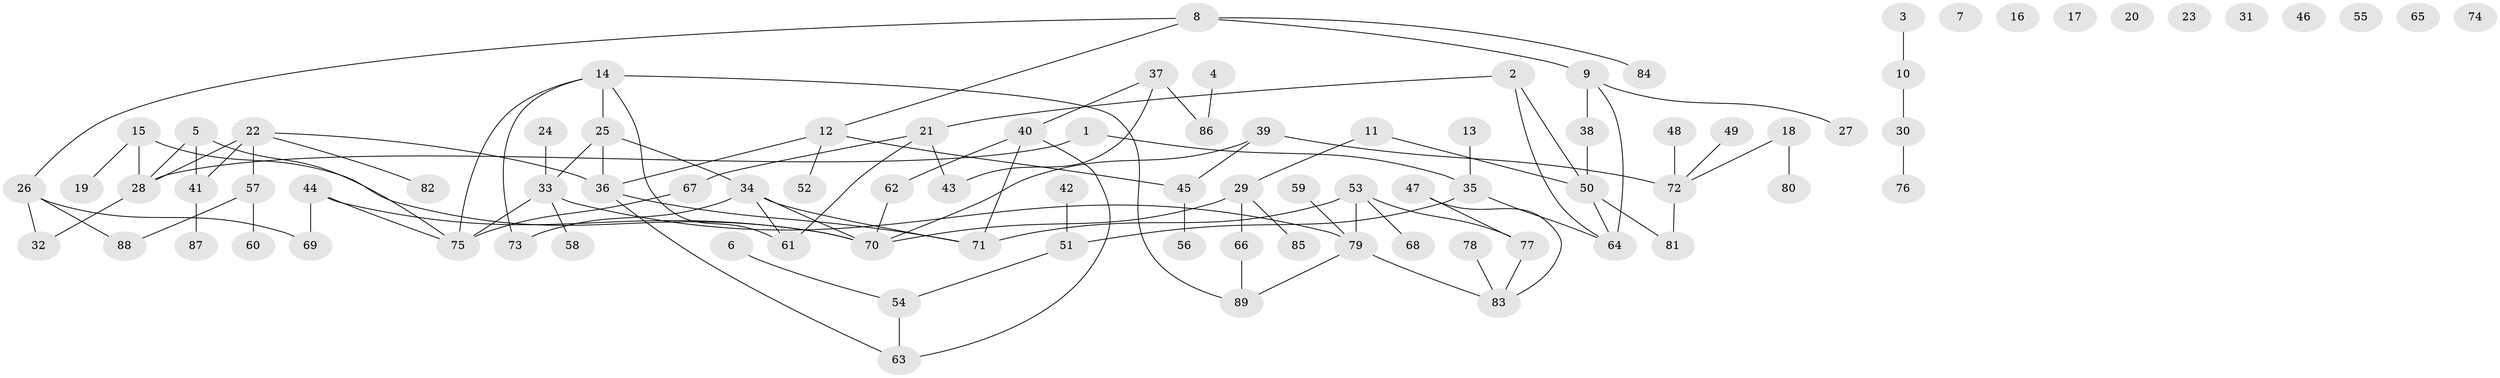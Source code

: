 // Generated by graph-tools (version 1.1) at 2025/33/03/09/25 02:33:30]
// undirected, 89 vertices, 105 edges
graph export_dot {
graph [start="1"]
  node [color=gray90,style=filled];
  1;
  2;
  3;
  4;
  5;
  6;
  7;
  8;
  9;
  10;
  11;
  12;
  13;
  14;
  15;
  16;
  17;
  18;
  19;
  20;
  21;
  22;
  23;
  24;
  25;
  26;
  27;
  28;
  29;
  30;
  31;
  32;
  33;
  34;
  35;
  36;
  37;
  38;
  39;
  40;
  41;
  42;
  43;
  44;
  45;
  46;
  47;
  48;
  49;
  50;
  51;
  52;
  53;
  54;
  55;
  56;
  57;
  58;
  59;
  60;
  61;
  62;
  63;
  64;
  65;
  66;
  67;
  68;
  69;
  70;
  71;
  72;
  73;
  74;
  75;
  76;
  77;
  78;
  79;
  80;
  81;
  82;
  83;
  84;
  85;
  86;
  87;
  88;
  89;
  1 -- 28;
  1 -- 35;
  2 -- 21;
  2 -- 50;
  2 -- 64;
  3 -- 10;
  4 -- 86;
  5 -- 28;
  5 -- 41;
  5 -- 75;
  6 -- 54;
  8 -- 9;
  8 -- 12;
  8 -- 26;
  8 -- 84;
  9 -- 27;
  9 -- 38;
  9 -- 64;
  10 -- 30;
  11 -- 29;
  11 -- 50;
  12 -- 36;
  12 -- 45;
  12 -- 52;
  13 -- 35;
  14 -- 25;
  14 -- 61;
  14 -- 73;
  14 -- 75;
  14 -- 89;
  15 -- 19;
  15 -- 28;
  15 -- 70;
  18 -- 72;
  18 -- 80;
  21 -- 43;
  21 -- 61;
  21 -- 67;
  22 -- 28;
  22 -- 36;
  22 -- 41;
  22 -- 57;
  22 -- 82;
  24 -- 33;
  25 -- 33;
  25 -- 34;
  25 -- 36;
  26 -- 32;
  26 -- 69;
  26 -- 88;
  28 -- 32;
  29 -- 66;
  29 -- 70;
  29 -- 85;
  30 -- 76;
  33 -- 58;
  33 -- 75;
  33 -- 79;
  34 -- 61;
  34 -- 70;
  34 -- 71;
  34 -- 73;
  35 -- 51;
  35 -- 64;
  36 -- 63;
  36 -- 71;
  37 -- 40;
  37 -- 43;
  37 -- 86;
  38 -- 50;
  39 -- 45;
  39 -- 70;
  39 -- 72;
  40 -- 62;
  40 -- 63;
  40 -- 71;
  41 -- 87;
  42 -- 51;
  44 -- 69;
  44 -- 70;
  44 -- 75;
  45 -- 56;
  47 -- 77;
  47 -- 83;
  48 -- 72;
  49 -- 72;
  50 -- 64;
  50 -- 81;
  51 -- 54;
  53 -- 68;
  53 -- 71;
  53 -- 77;
  53 -- 79;
  54 -- 63;
  57 -- 60;
  57 -- 88;
  59 -- 79;
  62 -- 70;
  66 -- 89;
  67 -- 75;
  72 -- 81;
  77 -- 83;
  78 -- 83;
  79 -- 83;
  79 -- 89;
}
